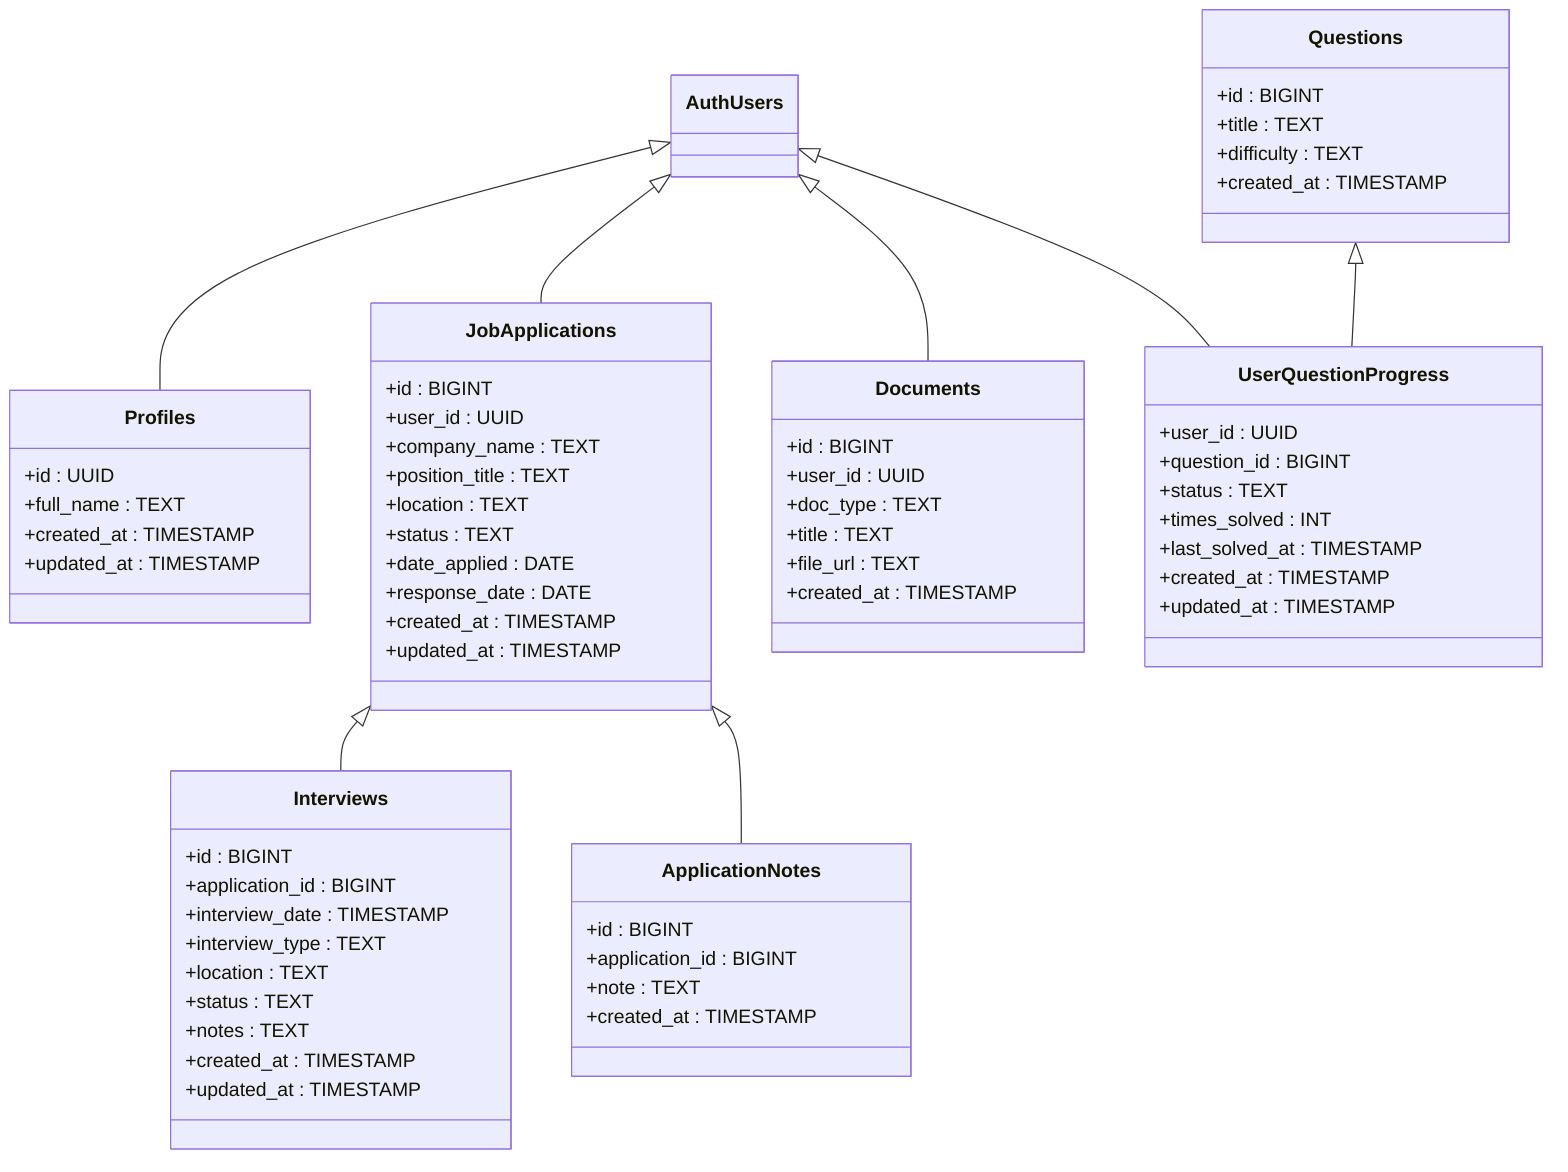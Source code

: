 classDiagram

    AuthUsers <|-- Profiles
    AuthUsers <|-- JobApplications
    JobApplications <|-- Interviews
    JobApplications <|-- ApplicationNotes
    AuthUsers <|-- Documents
    AuthUsers <|-- UserQuestionProgress
    Questions <|-- UserQuestionProgress


    class AuthUsers {
    }


    class Profiles {
      +id : UUID
      +full_name : TEXT
      +created_at : TIMESTAMP
      +updated_at : TIMESTAMP
    }


    class JobApplications {
      +id : BIGINT
      +user_id : UUID
      +company_name : TEXT
      +position_title : TEXT
      +location : TEXT
      +status : TEXT
      +date_applied : DATE
      +response_date : DATE
      +created_at : TIMESTAMP
      +updated_at : TIMESTAMP
    }


    class Interviews {
      +id : BIGINT
      +application_id : BIGINT
      +interview_date : TIMESTAMP
      +interview_type : TEXT
      +location : TEXT
      +status : TEXT
      +notes : TEXT
      +created_at : TIMESTAMP
      +updated_at : TIMESTAMP
    }


    class ApplicationNotes {
      +id : BIGINT
      +application_id : BIGINT
      +note : TEXT
      +created_at : TIMESTAMP
    }


    class Documents {
      +id : BIGINT
      +user_id : UUID
      +doc_type : TEXT
      +title : TEXT
      +file_url : TEXT
      +created_at : TIMESTAMP
    }


    class Questions {
      +id : BIGINT
      +title : TEXT
      +difficulty : TEXT
      +created_at : TIMESTAMP
    }

    class UserQuestionProgress {
      +user_id : UUID
      +question_id : BIGINT
      +status : TEXT
      +times_solved : INT
      +last_solved_at : TIMESTAMP
      +created_at : TIMESTAMP
      +updated_at : TIMESTAMP
    }